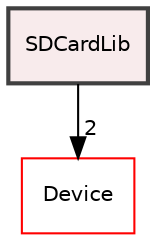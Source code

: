 digraph "SDCardLib"
{
 // LATEX_PDF_SIZE
  edge [fontname="Helvetica",fontsize="10",labelfontname="Helvetica",labelfontsize="10"];
  node [fontname="Helvetica",fontsize="10",shape=record];
  compound=true
  dir_333847c63cae53134e8c0d5c8894d6bf [shape=box, label="SDCardLib", style="filled,bold,", fillcolor="#f8ebec", color="grey25", URL="dir_333847c63cae53134e8c0d5c8894d6bf.html"];
  dir_4c76ddfc10a27668d6c42d3412320ee0 [shape=box, label="Device", style="", fillcolor="#f8ebec", color="red", URL="dir_4c76ddfc10a27668d6c42d3412320ee0.html"];
  dir_333847c63cae53134e8c0d5c8894d6bf->dir_4c76ddfc10a27668d6c42d3412320ee0 [headlabel="2", labeldistance=1.5 headhref="dir_000011_000000.html"];
}

